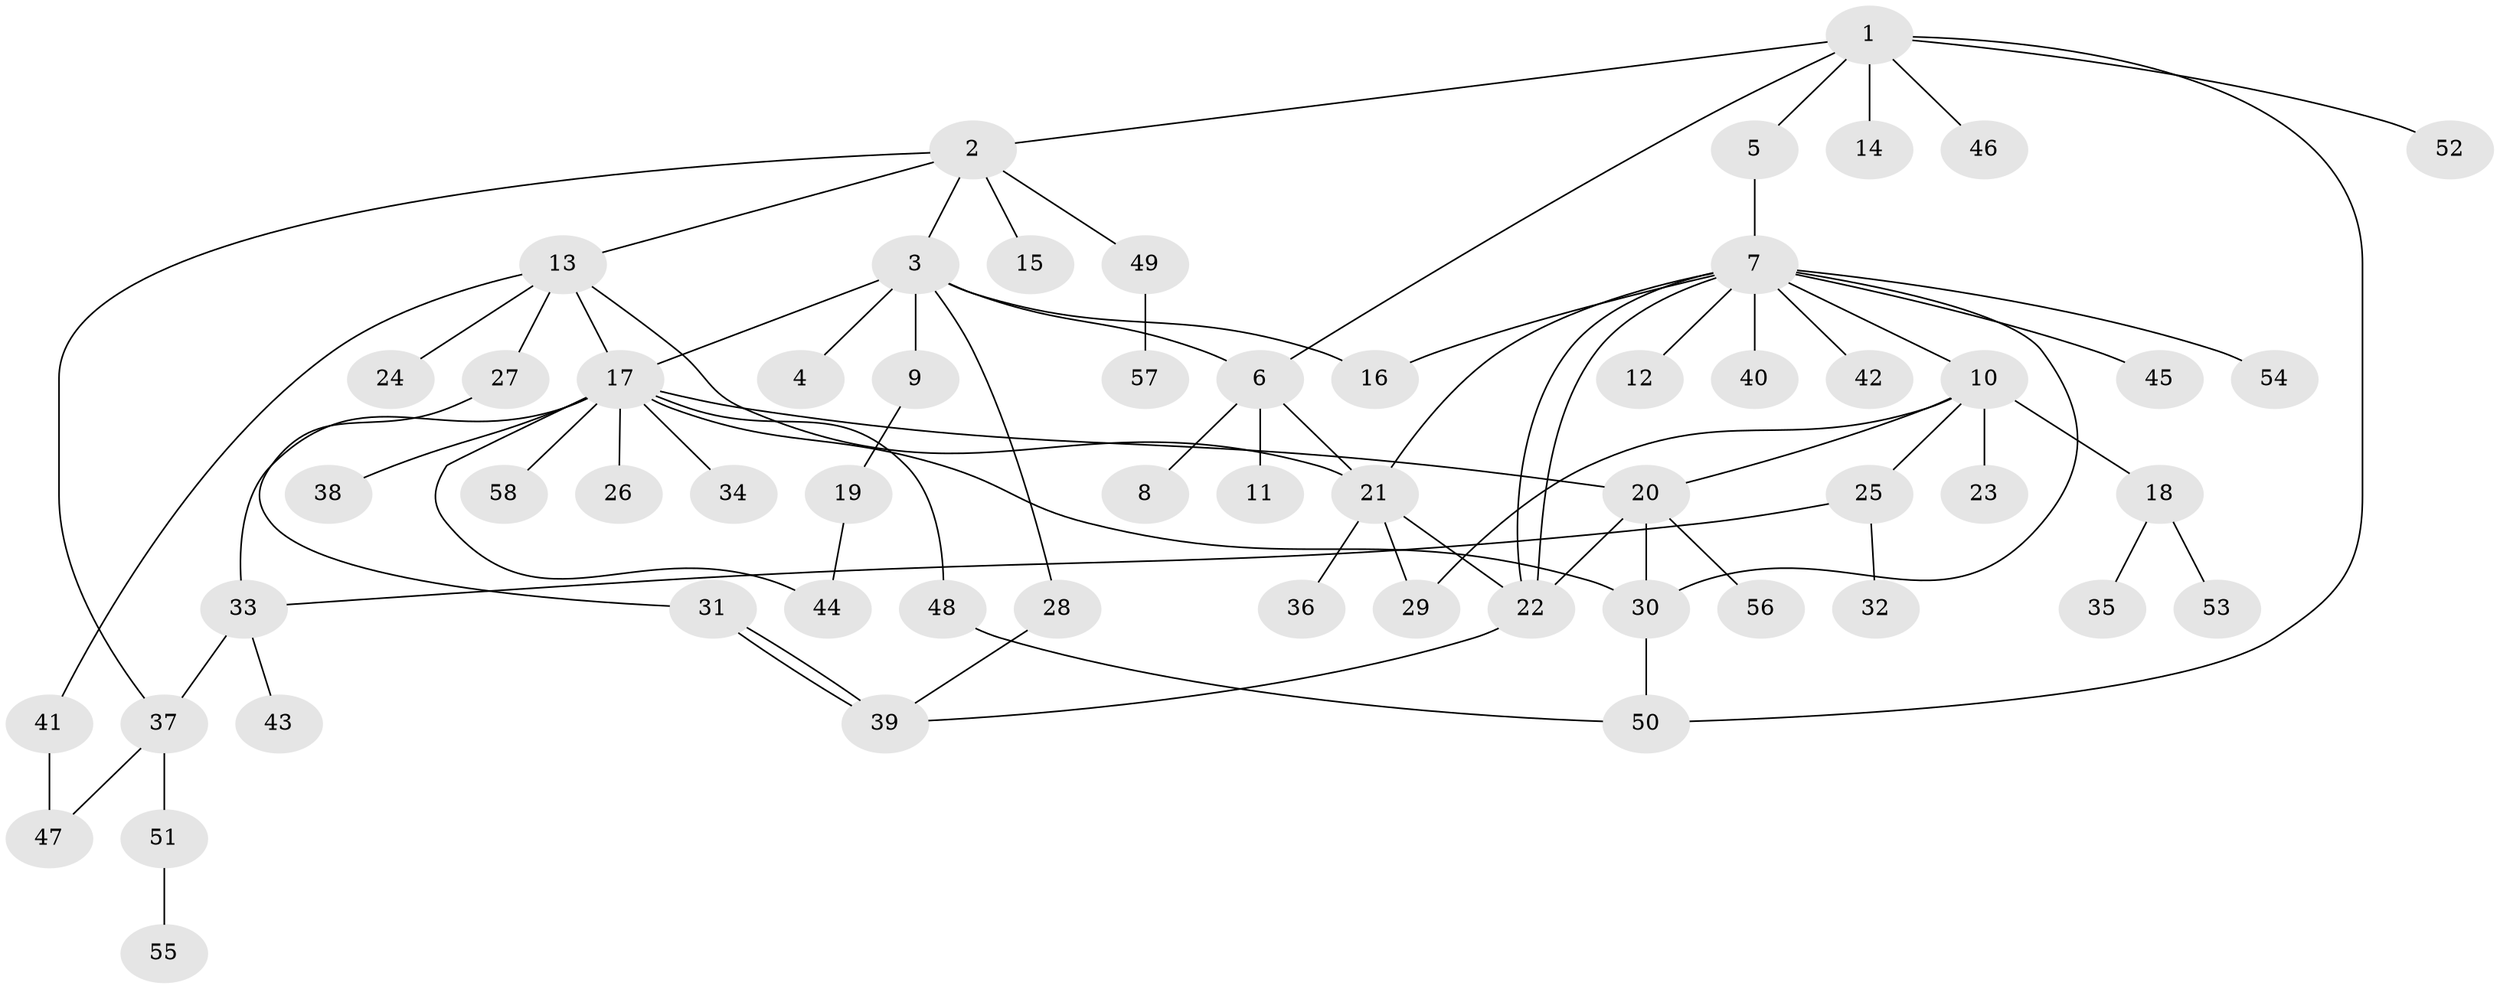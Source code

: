 // coarse degree distribution, {6: 0.07142857142857142, 7: 0.023809523809523808, 1: 0.40476190476190477, 2: 0.23809523809523808, 4: 0.047619047619047616, 11: 0.023809523809523808, 5: 0.09523809523809523, 10: 0.023809523809523808, 3: 0.07142857142857142}
// Generated by graph-tools (version 1.1) at 2025/51/02/27/25 19:51:54]
// undirected, 58 vertices, 78 edges
graph export_dot {
graph [start="1"]
  node [color=gray90,style=filled];
  1;
  2;
  3;
  4;
  5;
  6;
  7;
  8;
  9;
  10;
  11;
  12;
  13;
  14;
  15;
  16;
  17;
  18;
  19;
  20;
  21;
  22;
  23;
  24;
  25;
  26;
  27;
  28;
  29;
  30;
  31;
  32;
  33;
  34;
  35;
  36;
  37;
  38;
  39;
  40;
  41;
  42;
  43;
  44;
  45;
  46;
  47;
  48;
  49;
  50;
  51;
  52;
  53;
  54;
  55;
  56;
  57;
  58;
  1 -- 2;
  1 -- 5;
  1 -- 6;
  1 -- 14;
  1 -- 46;
  1 -- 50;
  1 -- 52;
  2 -- 3;
  2 -- 13;
  2 -- 15;
  2 -- 37;
  2 -- 49;
  3 -- 4;
  3 -- 6;
  3 -- 9;
  3 -- 16;
  3 -- 17;
  3 -- 28;
  5 -- 7;
  6 -- 8;
  6 -- 11;
  6 -- 21;
  7 -- 10;
  7 -- 12;
  7 -- 16;
  7 -- 21;
  7 -- 22;
  7 -- 22;
  7 -- 30;
  7 -- 40;
  7 -- 42;
  7 -- 45;
  7 -- 54;
  9 -- 19;
  10 -- 18;
  10 -- 20;
  10 -- 23;
  10 -- 25;
  10 -- 29;
  13 -- 17;
  13 -- 21;
  13 -- 24;
  13 -- 27;
  13 -- 41;
  17 -- 20;
  17 -- 26;
  17 -- 30;
  17 -- 33;
  17 -- 34;
  17 -- 38;
  17 -- 44;
  17 -- 48;
  17 -- 58;
  18 -- 35;
  18 -- 53;
  19 -- 44;
  20 -- 22;
  20 -- 30;
  20 -- 56;
  21 -- 22;
  21 -- 29;
  21 -- 36;
  22 -- 39;
  25 -- 32;
  25 -- 33;
  27 -- 31;
  28 -- 39;
  30 -- 50;
  31 -- 39;
  31 -- 39;
  33 -- 37;
  33 -- 43;
  37 -- 47;
  37 -- 51;
  41 -- 47;
  48 -- 50;
  49 -- 57;
  51 -- 55;
}
